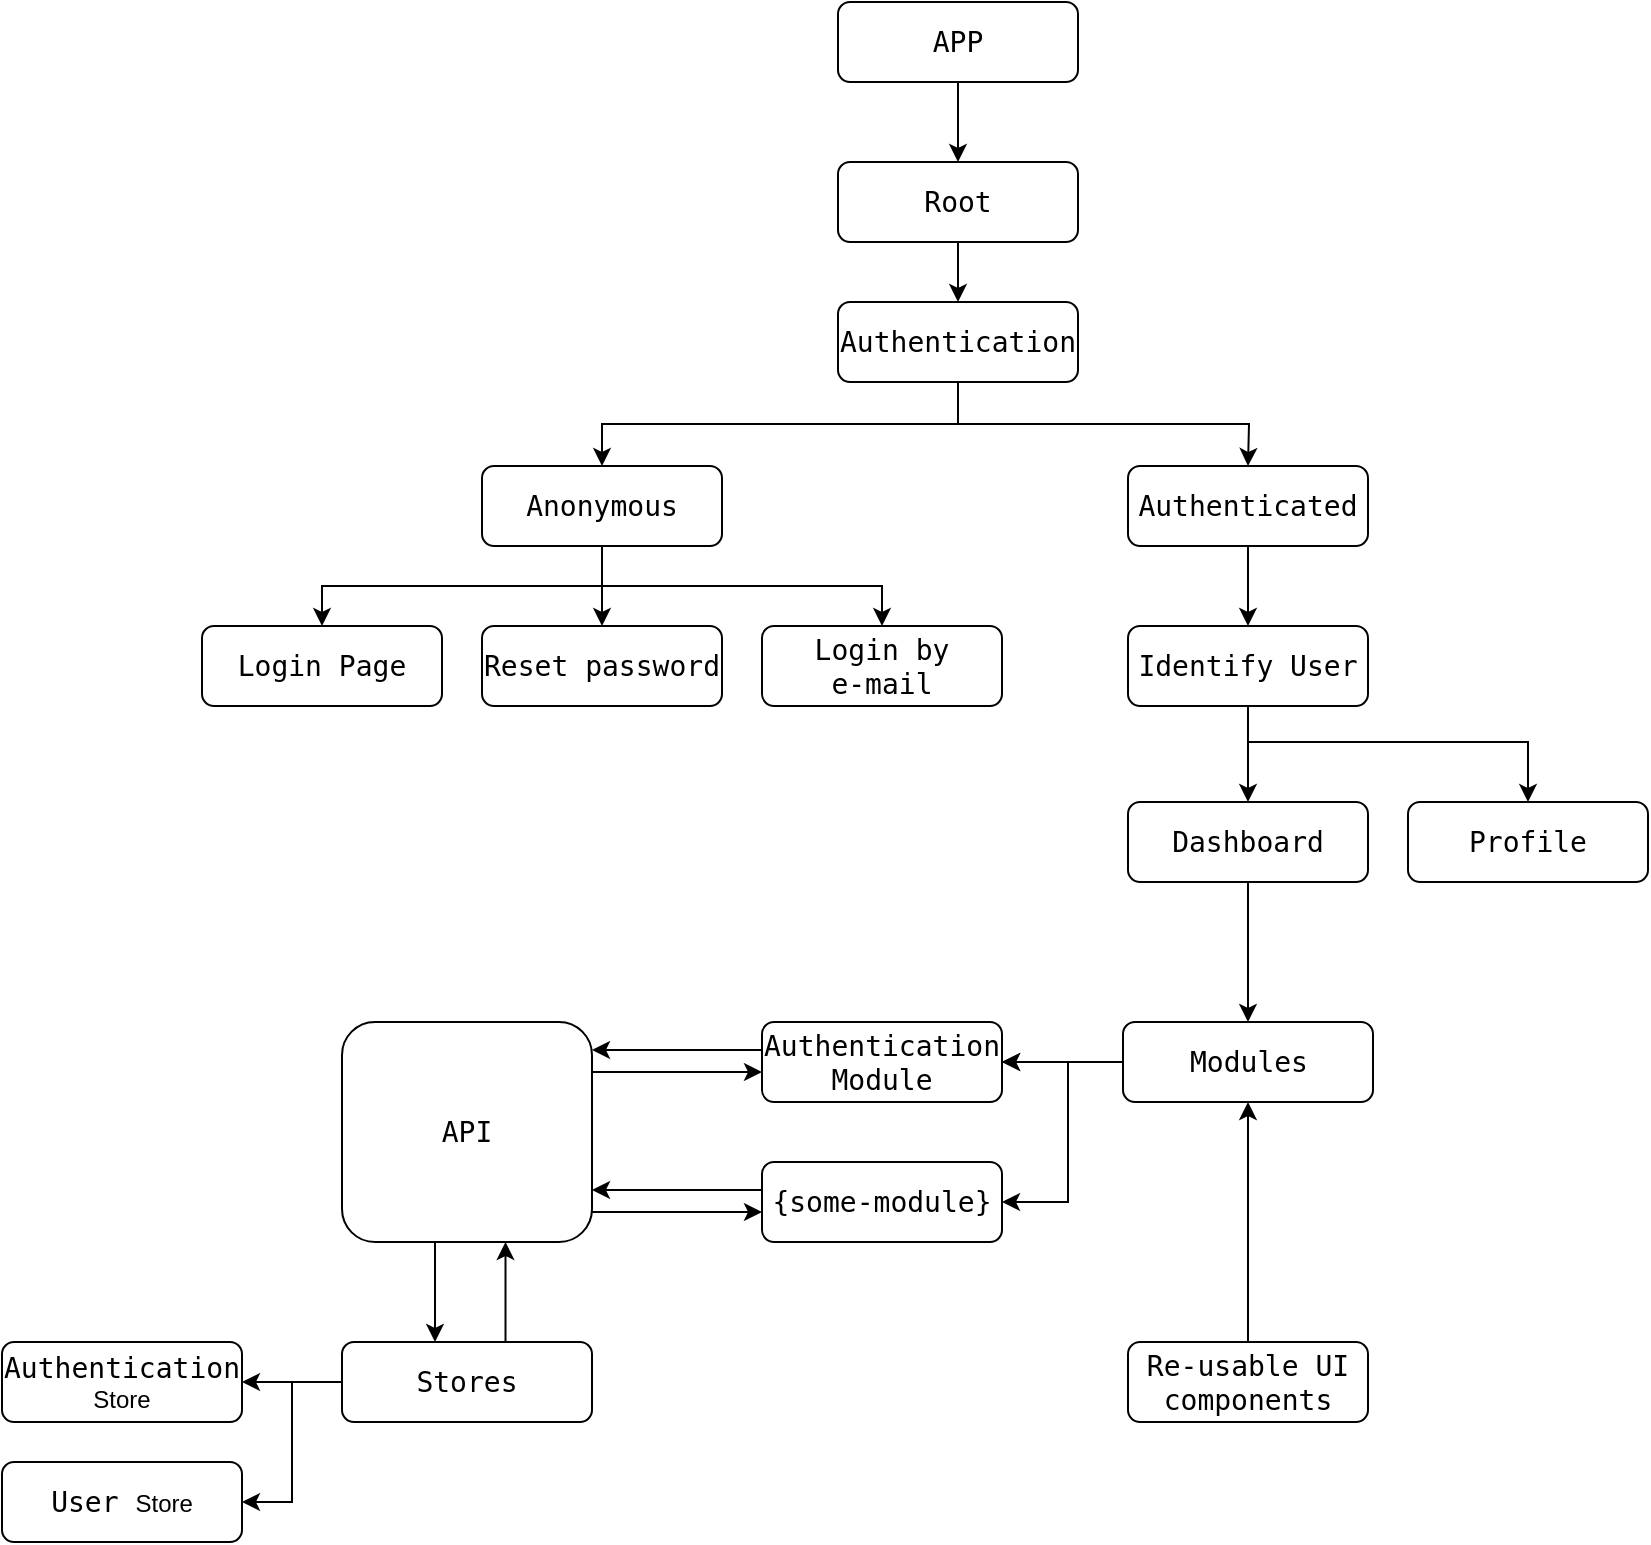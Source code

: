<mxfile version="22.0.8" type="github">
  <diagram name="Page-1" id="8faaFUQ-8QC-oTlVmQn0">
    <mxGraphModel dx="2276" dy="751" grid="1" gridSize="10" guides="1" tooltips="1" connect="1" arrows="1" fold="1" page="1" pageScale="1" pageWidth="850" pageHeight="1100" math="0" shadow="0">
      <root>
        <mxCell id="0" />
        <mxCell id="1" parent="0" />
        <mxCell id="J4beB_igEW5IKAxdDDhX-3" style="edgeStyle=orthogonalEdgeStyle;rounded=0;orthogonalLoop=1;jettySize=auto;html=1;exitX=0.5;exitY=1;exitDx=0;exitDy=0;entryX=0.5;entryY=0;entryDx=0;entryDy=0;" parent="1" source="J4beB_igEW5IKAxdDDhX-1" target="J4beB_igEW5IKAxdDDhX-2" edge="1">
          <mxGeometry relative="1" as="geometry" />
        </mxCell>
        <mxCell id="J4beB_igEW5IKAxdDDhX-1" value="&lt;font style=&quot;font-size: 14px;&quot; face=&quot;monospace&quot;&gt;APP&lt;/font&gt;" style="rounded=1;whiteSpace=wrap;html=1;" parent="1" vertex="1">
          <mxGeometry x="365" y="30" width="120" height="40" as="geometry" />
        </mxCell>
        <mxCell id="J4beB_igEW5IKAxdDDhX-8" value="" style="edgeStyle=orthogonalEdgeStyle;rounded=0;orthogonalLoop=1;jettySize=auto;html=1;" parent="1" source="J4beB_igEW5IKAxdDDhX-2" target="J4beB_igEW5IKAxdDDhX-7" edge="1">
          <mxGeometry relative="1" as="geometry" />
        </mxCell>
        <mxCell id="J4beB_igEW5IKAxdDDhX-2" value="&lt;font style=&quot;font-size: 14px;&quot; face=&quot;monospace&quot;&gt;Root&lt;/font&gt;" style="rounded=1;whiteSpace=wrap;html=1;" parent="1" vertex="1">
          <mxGeometry x="365" y="110" width="120" height="40" as="geometry" />
        </mxCell>
        <mxCell id="rSWFoihY8Tw9ghbF8Qy2-16" style="edgeStyle=orthogonalEdgeStyle;rounded=0;orthogonalLoop=1;jettySize=auto;html=1;exitX=0.75;exitY=0;exitDx=0;exitDy=0;entryX=0.75;entryY=1;entryDx=0;entryDy=0;" edge="1" parent="1">
          <mxGeometry relative="1" as="geometry">
            <mxPoint x="198.75" y="700" as="sourcePoint" />
            <mxPoint x="198.75" y="650" as="targetPoint" />
          </mxGeometry>
        </mxCell>
        <mxCell id="rSWFoihY8Tw9ghbF8Qy2-17" value="" style="edgeStyle=orthogonalEdgeStyle;rounded=0;orthogonalLoop=1;jettySize=auto;html=1;" edge="1" parent="1" source="J4beB_igEW5IKAxdDDhX-4" target="J4beB_igEW5IKAxdDDhX-33">
          <mxGeometry relative="1" as="geometry" />
        </mxCell>
        <mxCell id="rSWFoihY8Tw9ghbF8Qy2-18" style="edgeStyle=orthogonalEdgeStyle;rounded=0;orthogonalLoop=1;jettySize=auto;html=1;exitX=0;exitY=0.75;exitDx=0;exitDy=0;entryX=1;entryY=0.5;entryDx=0;entryDy=0;" edge="1" parent="1" source="J4beB_igEW5IKAxdDDhX-4" target="J4beB_igEW5IKAxdDDhX-34">
          <mxGeometry relative="1" as="geometry">
            <Array as="points">
              <mxPoint x="117" y="720" />
              <mxPoint x="92" y="720" />
              <mxPoint x="92" y="780" />
            </Array>
          </mxGeometry>
        </mxCell>
        <mxCell id="J4beB_igEW5IKAxdDDhX-4" value="&lt;font style=&quot;font-size: 14px;&quot; face=&quot;monospace&quot;&gt;Stores&lt;/font&gt;" style="rounded=1;whiteSpace=wrap;html=1;" parent="1" vertex="1">
          <mxGeometry x="117" y="700" width="125" height="40" as="geometry" />
        </mxCell>
        <mxCell id="J4beB_igEW5IKAxdDDhX-23" style="edgeStyle=orthogonalEdgeStyle;rounded=0;orthogonalLoop=1;jettySize=auto;html=1;exitX=0.5;exitY=1;exitDx=0;exitDy=0;entryX=0.5;entryY=0;entryDx=0;entryDy=0;" parent="1" source="J4beB_igEW5IKAxdDDhX-7" target="J4beB_igEW5IKAxdDDhX-9" edge="1">
          <mxGeometry relative="1" as="geometry" />
        </mxCell>
        <mxCell id="J4beB_igEW5IKAxdDDhX-7" value="&lt;font style=&quot;font-size: 14px;&quot; face=&quot;monospace&quot;&gt;Authentication&lt;/font&gt;" style="rounded=1;whiteSpace=wrap;html=1;" parent="1" vertex="1">
          <mxGeometry x="365" y="180" width="120" height="40" as="geometry" />
        </mxCell>
        <mxCell id="J4beB_igEW5IKAxdDDhX-20" style="edgeStyle=orthogonalEdgeStyle;rounded=0;orthogonalLoop=1;jettySize=auto;html=1;exitX=0.5;exitY=1;exitDx=0;exitDy=0;entryX=0.5;entryY=0;entryDx=0;entryDy=0;" parent="1" source="J4beB_igEW5IKAxdDDhX-9" target="J4beB_igEW5IKAxdDDhX-18" edge="1">
          <mxGeometry relative="1" as="geometry" />
        </mxCell>
        <mxCell id="J4beB_igEW5IKAxdDDhX-21" style="edgeStyle=orthogonalEdgeStyle;rounded=0;orthogonalLoop=1;jettySize=auto;html=1;exitX=0.25;exitY=1;exitDx=0;exitDy=0;entryX=0.5;entryY=0;entryDx=0;entryDy=0;" parent="1" source="J4beB_igEW5IKAxdDDhX-9" target="J4beB_igEW5IKAxdDDhX-17" edge="1">
          <mxGeometry relative="1" as="geometry">
            <Array as="points">
              <mxPoint x="247" y="302" />
              <mxPoint x="247" y="322" />
              <mxPoint x="107" y="322" />
            </Array>
          </mxGeometry>
        </mxCell>
        <mxCell id="J4beB_igEW5IKAxdDDhX-22" style="edgeStyle=orthogonalEdgeStyle;rounded=0;orthogonalLoop=1;jettySize=auto;html=1;exitX=0.75;exitY=1;exitDx=0;exitDy=0;entryX=0.5;entryY=0;entryDx=0;entryDy=0;" parent="1" source="J4beB_igEW5IKAxdDDhX-9" target="J4beB_igEW5IKAxdDDhX-19" edge="1">
          <mxGeometry relative="1" as="geometry">
            <Array as="points">
              <mxPoint x="247" y="302" />
              <mxPoint x="247" y="322" />
              <mxPoint x="387" y="322" />
            </Array>
          </mxGeometry>
        </mxCell>
        <mxCell id="J4beB_igEW5IKAxdDDhX-9" value="&lt;font style=&quot;font-size: 14px;&quot; face=&quot;monospace&quot;&gt;Anonymous&lt;/font&gt;" style="rounded=1;whiteSpace=wrap;html=1;" parent="1" vertex="1">
          <mxGeometry x="187" y="262" width="120" height="40" as="geometry" />
        </mxCell>
        <mxCell id="J4beB_igEW5IKAxdDDhX-29" value="" style="edgeStyle=orthogonalEdgeStyle;rounded=0;orthogonalLoop=1;jettySize=auto;html=1;" parent="1" source="J4beB_igEW5IKAxdDDhX-10" target="J4beB_igEW5IKAxdDDhX-27" edge="1">
          <mxGeometry relative="1" as="geometry" />
        </mxCell>
        <mxCell id="J4beB_igEW5IKAxdDDhX-10" value="&lt;font style=&quot;font-size: 14px;&quot; face=&quot;monospace&quot;&gt;Authenticated&lt;/font&gt;" style="rounded=1;whiteSpace=wrap;html=1;" parent="1" vertex="1">
          <mxGeometry x="510" y="262" width="120" height="40" as="geometry" />
        </mxCell>
        <mxCell id="J4beB_igEW5IKAxdDDhX-17" value="&lt;font style=&quot;font-size: 14px;&quot; face=&quot;monospace&quot;&gt;Login Page&lt;/font&gt;" style="rounded=1;whiteSpace=wrap;html=1;" parent="1" vertex="1">
          <mxGeometry x="47" y="342" width="120" height="40" as="geometry" />
        </mxCell>
        <mxCell id="J4beB_igEW5IKAxdDDhX-18" value="&lt;font style=&quot;font-size: 14px;&quot; face=&quot;monospace&quot;&gt;Reset password&lt;/font&gt;" style="rounded=1;whiteSpace=wrap;html=1;" parent="1" vertex="1">
          <mxGeometry x="187" y="342" width="120" height="40" as="geometry" />
        </mxCell>
        <mxCell id="J4beB_igEW5IKAxdDDhX-19" value="&lt;font style=&quot;font-size: 14px;&quot; face=&quot;monospace&quot;&gt;Login by&lt;br&gt;e-mail&lt;/font&gt;" style="rounded=1;whiteSpace=wrap;html=1;" parent="1" vertex="1">
          <mxGeometry x="327" y="342" width="120" height="40" as="geometry" />
        </mxCell>
        <mxCell id="J4beB_igEW5IKAxdDDhX-26" style="edgeStyle=orthogonalEdgeStyle;rounded=0;orthogonalLoop=1;jettySize=auto;html=1;entryX=0.5;entryY=0;entryDx=0;entryDy=0;exitX=0.5;exitY=1;exitDx=0;exitDy=0;" parent="1" source="J4beB_igEW5IKAxdDDhX-7" edge="1">
          <mxGeometry relative="1" as="geometry">
            <mxPoint x="430" y="240" as="sourcePoint" />
            <mxPoint x="570" y="262" as="targetPoint" />
          </mxGeometry>
        </mxCell>
        <mxCell id="J4beB_igEW5IKAxdDDhX-30" value="" style="edgeStyle=orthogonalEdgeStyle;rounded=0;orthogonalLoop=1;jettySize=auto;html=1;" parent="1" source="J4beB_igEW5IKAxdDDhX-27" target="J4beB_igEW5IKAxdDDhX-28" edge="1">
          <mxGeometry relative="1" as="geometry" />
        </mxCell>
        <mxCell id="J4beB_igEW5IKAxdDDhX-32" style="edgeStyle=orthogonalEdgeStyle;rounded=0;orthogonalLoop=1;jettySize=auto;html=1;entryX=0.5;entryY=0;entryDx=0;entryDy=0;" parent="1" source="J4beB_igEW5IKAxdDDhX-27" target="J4beB_igEW5IKAxdDDhX-31" edge="1">
          <mxGeometry relative="1" as="geometry">
            <Array as="points">
              <mxPoint x="570" y="400" />
              <mxPoint x="710" y="400" />
            </Array>
          </mxGeometry>
        </mxCell>
        <mxCell id="J4beB_igEW5IKAxdDDhX-27" value="&lt;font style=&quot;font-size: 14px;&quot; face=&quot;monospace&quot;&gt;Identify User&lt;/font&gt;" style="rounded=1;whiteSpace=wrap;html=1;" parent="1" vertex="1">
          <mxGeometry x="510" y="342" width="120" height="40" as="geometry" />
        </mxCell>
        <mxCell id="rSWFoihY8Tw9ghbF8Qy2-20" value="" style="edgeStyle=orthogonalEdgeStyle;rounded=0;orthogonalLoop=1;jettySize=auto;html=1;" edge="1" parent="1" source="J4beB_igEW5IKAxdDDhX-28" target="J4beB_igEW5IKAxdDDhX-39">
          <mxGeometry relative="1" as="geometry" />
        </mxCell>
        <mxCell id="J4beB_igEW5IKAxdDDhX-28" value="&lt;font style=&quot;font-size: 14px;&quot; face=&quot;monospace&quot;&gt;Dashboard&lt;/font&gt;" style="rounded=1;whiteSpace=wrap;html=1;" parent="1" vertex="1">
          <mxGeometry x="510" y="430" width="120" height="40" as="geometry" />
        </mxCell>
        <mxCell id="J4beB_igEW5IKAxdDDhX-31" value="&lt;font style=&quot;font-size: 14px;&quot; face=&quot;monospace&quot;&gt;Profile&lt;/font&gt;" style="rounded=1;whiteSpace=wrap;html=1;" parent="1" vertex="1">
          <mxGeometry x="650" y="430" width="120" height="40" as="geometry" />
        </mxCell>
        <mxCell id="J4beB_igEW5IKAxdDDhX-33" value="&lt;font style=&quot;&quot; face=&quot;monospace&quot;&gt;&lt;span style=&quot;font-size: 14px;&quot;&gt;Authentication&lt;br&gt;&lt;/span&gt;&lt;/font&gt;Store" style="rounded=1;whiteSpace=wrap;html=1;" parent="1" vertex="1">
          <mxGeometry x="-53" y="700" width="120" height="40" as="geometry" />
        </mxCell>
        <mxCell id="J4beB_igEW5IKAxdDDhX-34" value="&lt;font style=&quot;font-size: 14px;&quot; face=&quot;monospace&quot;&gt;User&amp;nbsp;&lt;/font&gt;Store" style="rounded=1;whiteSpace=wrap;html=1;" parent="1" vertex="1">
          <mxGeometry x="-53" y="760" width="120" height="40" as="geometry" />
        </mxCell>
        <mxCell id="rSWFoihY8Tw9ghbF8Qy2-3" value="" style="edgeStyle=orthogonalEdgeStyle;rounded=0;orthogonalLoop=1;jettySize=auto;html=1;" edge="1" parent="1" source="J4beB_igEW5IKAxdDDhX-39" target="J4beB_igEW5IKAxdDDhX-41">
          <mxGeometry relative="1" as="geometry" />
        </mxCell>
        <mxCell id="rSWFoihY8Tw9ghbF8Qy2-4" style="edgeStyle=orthogonalEdgeStyle;rounded=0;orthogonalLoop=1;jettySize=auto;html=1;" edge="1" parent="1" source="J4beB_igEW5IKAxdDDhX-41" target="J4beB_igEW5IKAxdDDhX-45">
          <mxGeometry relative="1" as="geometry">
            <Array as="points">
              <mxPoint x="480" y="560" />
              <mxPoint x="480" y="630" />
            </Array>
          </mxGeometry>
        </mxCell>
        <mxCell id="J4beB_igEW5IKAxdDDhX-39" value="&lt;font style=&quot;font-size: 14px;&quot; face=&quot;monospace&quot;&gt;Modules&lt;/font&gt;" style="rounded=1;whiteSpace=wrap;html=1;" parent="1" vertex="1">
          <mxGeometry x="507.5" y="540" width="125" height="40" as="geometry" />
        </mxCell>
        <mxCell id="rSWFoihY8Tw9ghbF8Qy2-9" style="edgeStyle=orthogonalEdgeStyle;rounded=0;orthogonalLoop=1;jettySize=auto;html=1;entryX=0.5;entryY=1;entryDx=0;entryDy=0;" edge="1" parent="1" source="J4beB_igEW5IKAxdDDhX-43" target="J4beB_igEW5IKAxdDDhX-39">
          <mxGeometry relative="1" as="geometry">
            <mxPoint x="545" y="579" as="targetPoint" />
            <mxPoint x="545" y="739" as="sourcePoint" />
          </mxGeometry>
        </mxCell>
        <mxCell id="J4beB_igEW5IKAxdDDhX-43" value="&lt;font style=&quot;font-size: 14px;&quot; face=&quot;monospace&quot;&gt;Re-usable UI components&lt;/font&gt;" style="rounded=1;whiteSpace=wrap;html=1;" parent="1" vertex="1">
          <mxGeometry x="510" y="700" width="120" height="40" as="geometry" />
        </mxCell>
        <mxCell id="J4beB_igEW5IKAxdDDhX-45" value="&lt;code&gt;&lt;font style=&quot;font-size: 14px;&quot;&gt;{some-module&lt;span class=&quot;o&quot;&gt;}&lt;/span&gt;&lt;/font&gt;&lt;/code&gt;" style="rounded=1;whiteSpace=wrap;html=1;" parent="1" vertex="1">
          <mxGeometry x="327" y="610" width="120" height="40" as="geometry" />
        </mxCell>
        <mxCell id="rSWFoihY8Tw9ghbF8Qy2-7" style="edgeStyle=orthogonalEdgeStyle;rounded=0;orthogonalLoop=1;jettySize=auto;html=1;exitX=1;exitY=0.75;exitDx=0;exitDy=0;entryX=0;entryY=0.75;entryDx=0;entryDy=0;" edge="1" parent="1">
          <mxGeometry relative="1" as="geometry">
            <mxPoint x="242" y="565" as="sourcePoint" />
            <mxPoint x="327" y="565" as="targetPoint" />
          </mxGeometry>
        </mxCell>
        <mxCell id="rSWFoihY8Tw9ghbF8Qy2-15" value="" style="edgeStyle=orthogonalEdgeStyle;rounded=0;orthogonalLoop=1;jettySize=auto;html=1;" edge="1" parent="1">
          <mxGeometry relative="1" as="geometry">
            <mxPoint x="163.5" y="650" as="sourcePoint" />
            <mxPoint x="163.5" y="700" as="targetPoint" />
          </mxGeometry>
        </mxCell>
        <mxCell id="rSWFoihY8Tw9ghbF8Qy2-1" value="&lt;font face=&quot;monospace&quot; style=&quot;font-size: 14px;&quot;&gt;API&lt;/font&gt;" style="rounded=1;whiteSpace=wrap;html=1;" vertex="1" parent="1">
          <mxGeometry x="117" y="540" width="125" height="110" as="geometry" />
        </mxCell>
        <mxCell id="rSWFoihY8Tw9ghbF8Qy2-5" value="" style="edgeStyle=orthogonalEdgeStyle;rounded=0;orthogonalLoop=1;jettySize=auto;html=1;" edge="1" parent="1" source="J4beB_igEW5IKAxdDDhX-39" target="J4beB_igEW5IKAxdDDhX-41">
          <mxGeometry relative="1" as="geometry">
            <mxPoint x="480" y="560" as="sourcePoint" />
            <mxPoint x="360" y="620" as="targetPoint" />
          </mxGeometry>
        </mxCell>
        <mxCell id="rSWFoihY8Tw9ghbF8Qy2-6" value="" style="edgeStyle=orthogonalEdgeStyle;rounded=0;orthogonalLoop=1;jettySize=auto;html=1;" edge="1" parent="1">
          <mxGeometry relative="1" as="geometry">
            <mxPoint x="327" y="554" as="sourcePoint" />
            <mxPoint x="242" y="554" as="targetPoint" />
          </mxGeometry>
        </mxCell>
        <mxCell id="J4beB_igEW5IKAxdDDhX-41" value="&lt;font face=&quot;monospace&quot;&gt;&lt;font style=&quot;font-size: 14px;&quot;&gt;Authentication&lt;br&gt;Module&lt;/font&gt;&lt;br&gt;&lt;/font&gt;" style="rounded=1;whiteSpace=wrap;html=1;" parent="1" vertex="1">
          <mxGeometry x="327" y="540" width="120" height="40" as="geometry" />
        </mxCell>
        <mxCell id="rSWFoihY8Tw9ghbF8Qy2-11" style="edgeStyle=orthogonalEdgeStyle;rounded=0;orthogonalLoop=1;jettySize=auto;html=1;exitX=1;exitY=0.75;exitDx=0;exitDy=0;entryX=0;entryY=0.75;entryDx=0;entryDy=0;" edge="1" parent="1">
          <mxGeometry relative="1" as="geometry">
            <mxPoint x="242" y="635" as="sourcePoint" />
            <mxPoint x="327" y="635" as="targetPoint" />
          </mxGeometry>
        </mxCell>
        <mxCell id="rSWFoihY8Tw9ghbF8Qy2-12" value="" style="edgeStyle=orthogonalEdgeStyle;rounded=0;orthogonalLoop=1;jettySize=auto;html=1;" edge="1" parent="1">
          <mxGeometry relative="1" as="geometry">
            <mxPoint x="327" y="624" as="sourcePoint" />
            <mxPoint x="242" y="624" as="targetPoint" />
          </mxGeometry>
        </mxCell>
      </root>
    </mxGraphModel>
  </diagram>
</mxfile>
